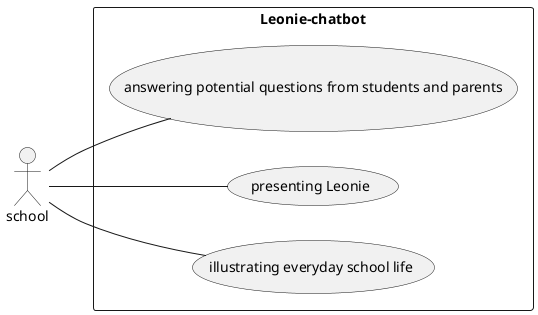 @startuml
left to right direction
actor "school" as fc
rectangle Leonie-chatbot {
  usecase "answering potential questions from students and parents" as UC1
  usecase "presenting Leonie" as UC2
  usecase "illustrating everyday school life" as UC3
}
fc -- UC1
fc -- UC2
fc -- UC3
@enduml


